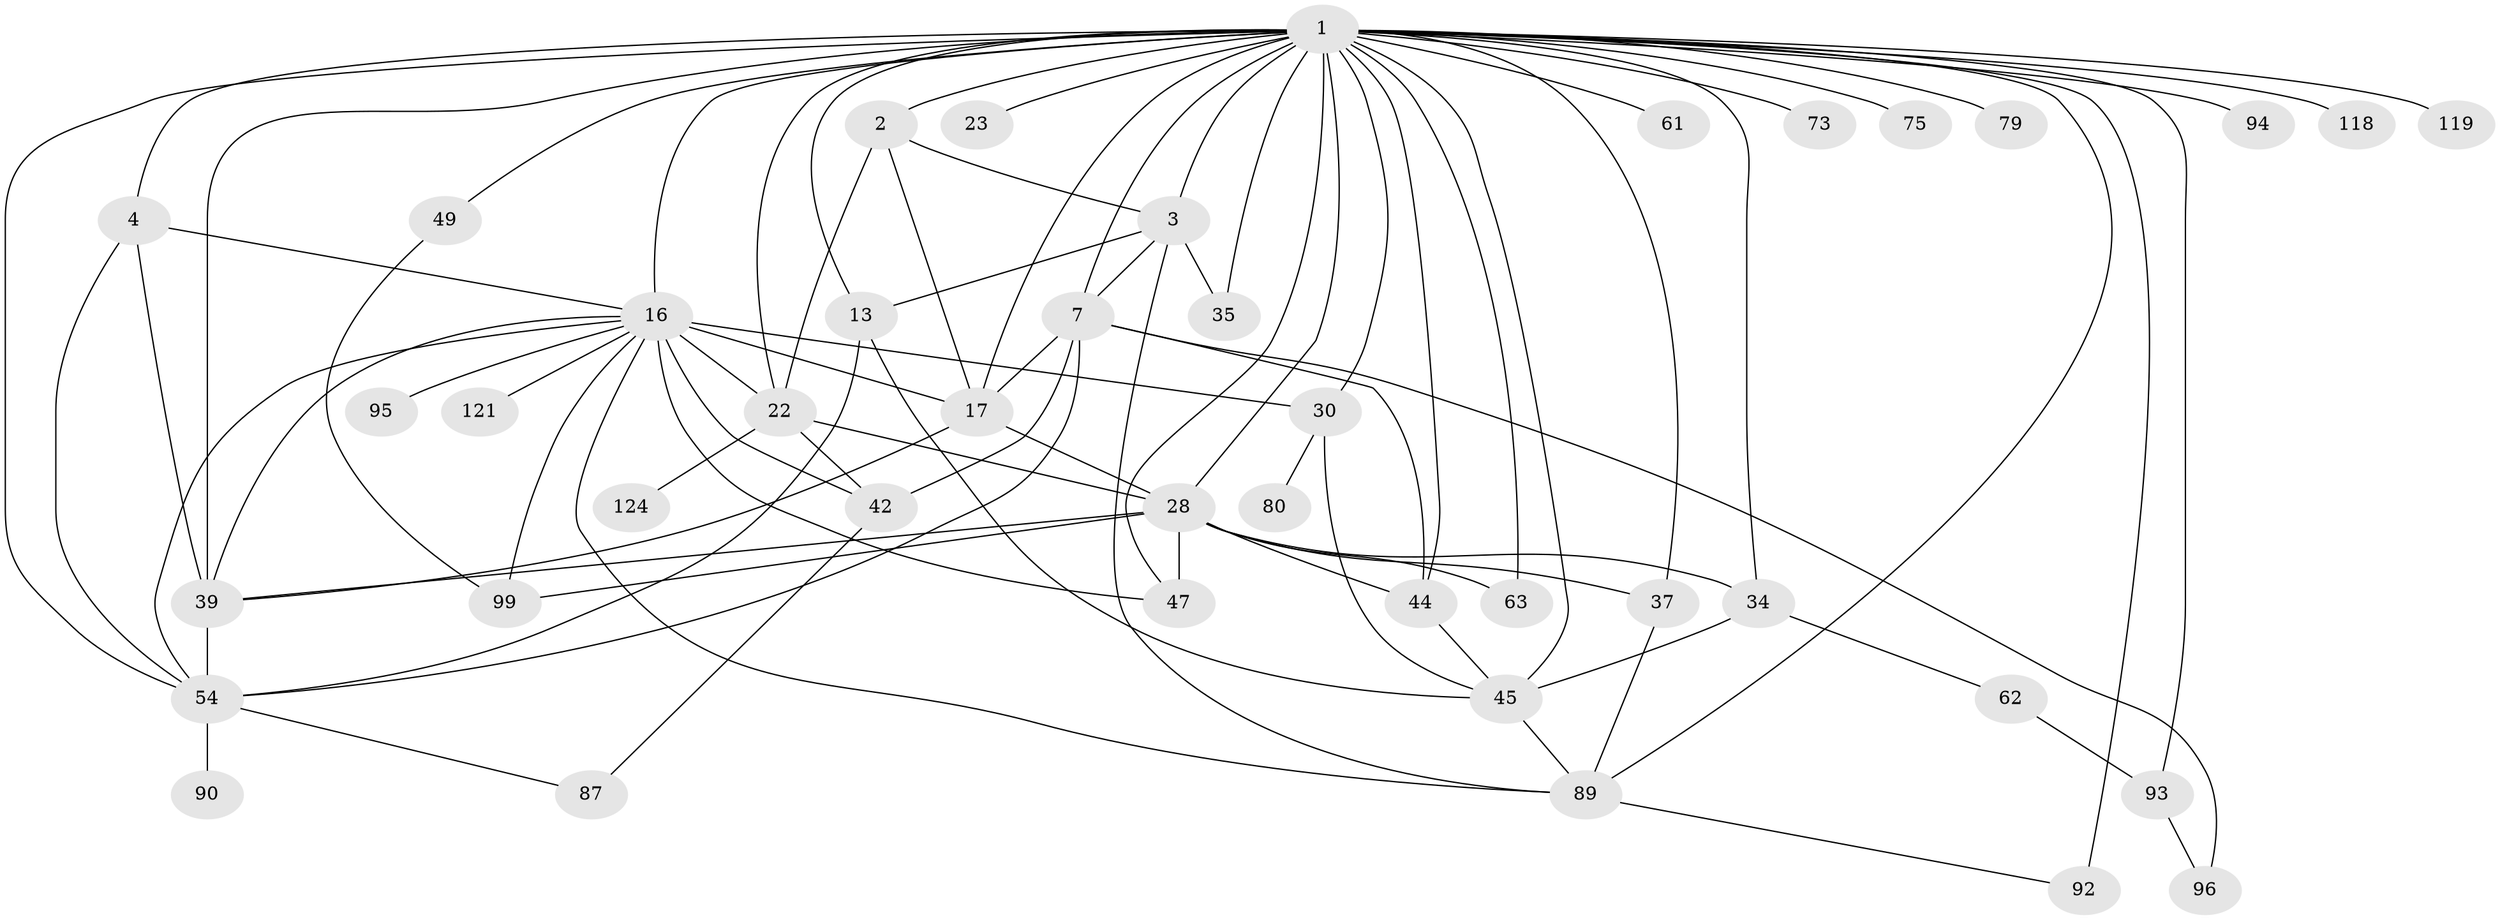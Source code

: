 // original degree distribution, {8: 0.0070921985815602835, 4: 0.14893617021276595, 7: 0.03546099290780142, 5: 0.07092198581560284, 6: 0.03546099290780142, 10: 0.0070921985815602835, 2: 0.3049645390070922, 1: 0.19148936170212766, 3: 0.19858156028368795}
// Generated by graph-tools (version 1.1) at 2025/16/03/04/25 18:16:57]
// undirected, 42 vertices, 86 edges
graph export_dot {
graph [start="1"]
  node [color=gray90,style=filled];
  1 [super="+15+8+5+6+19+12"];
  2;
  3 [super="+68"];
  4 [super="+67+18"];
  7 [super="+131+27+11"];
  13 [super="+109+86"];
  16 [super="+117+102+104+43+26"];
  17 [super="+20+71+134+85"];
  22 [super="+110+140+65"];
  23;
  28 [super="+112+72+38"];
  30 [super="+32"];
  34;
  35 [super="+60"];
  37;
  39 [super="+51+125"];
  42 [super="+81+82+66+52+88+57"];
  44 [super="+58+50"];
  45 [super="+46+127+108+55"];
  47;
  49 [super="+120"];
  54 [super="+69+132+130+59"];
  61;
  62 [super="+116"];
  63 [super="+98"];
  73;
  75;
  79;
  80;
  87;
  89 [super="+106+126"];
  90;
  92;
  93 [super="+122"];
  94;
  95;
  96 [super="+123"];
  99 [super="+101"];
  118;
  119;
  121;
  124;
  1 -- 2;
  1 -- 4;
  1 -- 16 [weight=3];
  1 -- 49;
  1 -- 35 [weight=3];
  1 -- 28;
  1 -- 93 [weight=3];
  1 -- 34;
  1 -- 3 [weight=2];
  1 -- 7 [weight=4];
  1 -- 39 [weight=3];
  1 -- 13;
  1 -- 61;
  1 -- 44 [weight=2];
  1 -- 37 [weight=2];
  1 -- 73;
  1 -- 75;
  1 -- 47;
  1 -- 22;
  1 -- 119 [weight=2];
  1 -- 89;
  1 -- 30;
  1 -- 63;
  1 -- 45;
  1 -- 79 [weight=2];
  1 -- 17;
  1 -- 23;
  1 -- 92 [weight=2];
  1 -- 94;
  1 -- 54;
  1 -- 118;
  2 -- 3;
  2 -- 22;
  2 -- 17;
  3 -- 7;
  3 -- 13;
  3 -- 89;
  3 -- 35;
  4 -- 54;
  4 -- 39;
  4 -- 16;
  7 -- 96;
  7 -- 42;
  7 -- 17 [weight=2];
  7 -- 54;
  7 -- 44;
  13 -- 45;
  13 -- 54;
  16 -- 17;
  16 -- 89;
  16 -- 95;
  16 -- 30;
  16 -- 99;
  16 -- 39;
  16 -- 42;
  16 -- 47;
  16 -- 22;
  16 -- 121;
  16 -- 54;
  17 -- 39;
  17 -- 28;
  22 -- 124;
  22 -- 28;
  22 -- 42;
  28 -- 34;
  28 -- 99;
  28 -- 37;
  28 -- 44;
  28 -- 47;
  28 -- 39;
  28 -- 63;
  30 -- 80;
  30 -- 45;
  34 -- 62;
  34 -- 45;
  37 -- 89;
  39 -- 54;
  42 -- 87;
  44 -- 45;
  45 -- 89;
  49 -- 99;
  54 -- 90;
  54 -- 87;
  62 -- 93;
  89 -- 92;
  93 -- 96;
}
